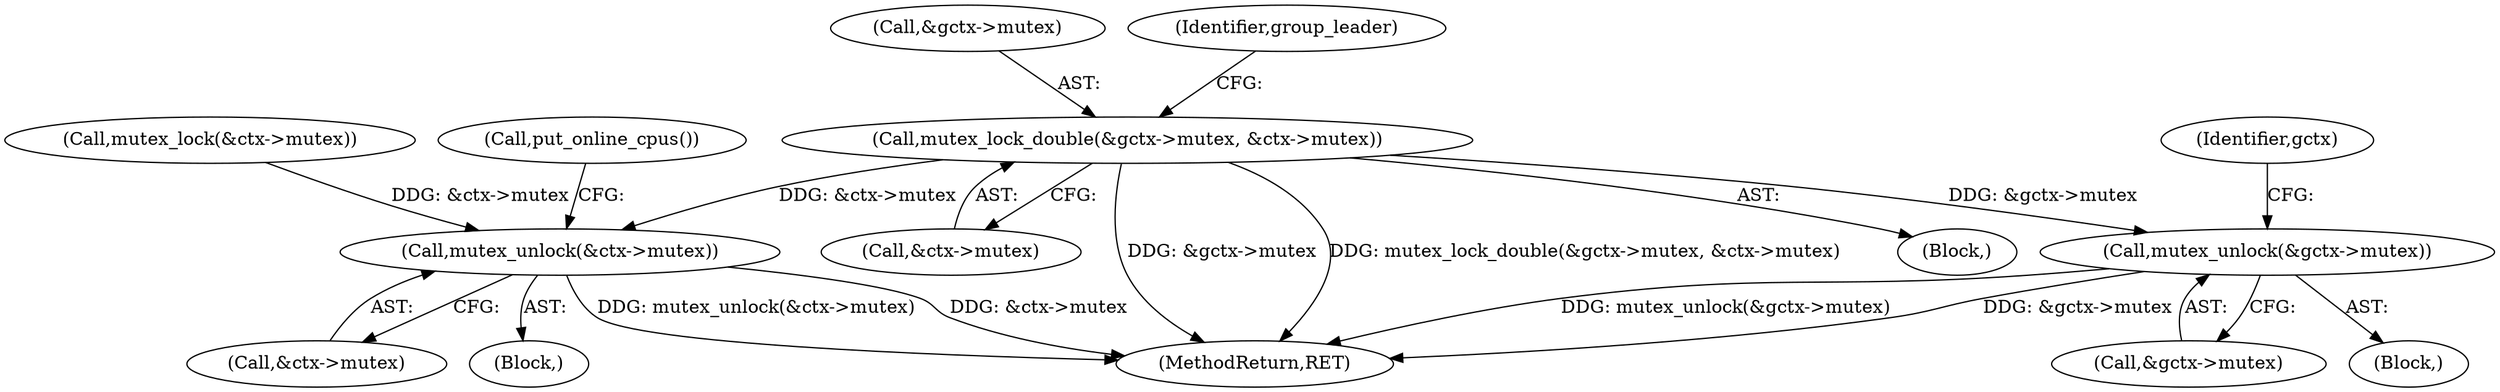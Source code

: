 digraph "0_linux_f63a8daa5812afef4f06c962351687e1ff9ccb2b@API" {
"1000543" [label="(Call,mutex_lock_double(&gctx->mutex, &ctx->mutex))"];
"1000608" [label="(Call,mutex_unlock(&gctx->mutex))"];
"1000615" [label="(Call,mutex_unlock(&ctx->mutex))"];
"1000608" [label="(Call,mutex_unlock(&gctx->mutex))"];
"1000614" [label="(Identifier,gctx)"];
"1000129" [label="(Block,)"];
"1000537" [label="(Block,)"];
"1000616" [label="(Call,&ctx->mutex)"];
"1000548" [label="(Call,&ctx->mutex)"];
"1000679" [label="(MethodReturn,RET)"];
"1000609" [label="(Call,&gctx->mutex)"];
"1000543" [label="(Call,mutex_lock_double(&gctx->mutex, &ctx->mutex))"];
"1000544" [label="(Call,&gctx->mutex)"];
"1000615" [label="(Call,mutex_unlock(&ctx->mutex))"];
"1000620" [label="(Call,put_online_cpus())"];
"1000607" [label="(Block,)"];
"1000553" [label="(Identifier,group_leader)"];
"1000567" [label="(Call,mutex_lock(&ctx->mutex))"];
"1000543" -> "1000537"  [label="AST: "];
"1000543" -> "1000548"  [label="CFG: "];
"1000544" -> "1000543"  [label="AST: "];
"1000548" -> "1000543"  [label="AST: "];
"1000553" -> "1000543"  [label="CFG: "];
"1000543" -> "1000679"  [label="DDG: mutex_lock_double(&gctx->mutex, &ctx->mutex)"];
"1000543" -> "1000679"  [label="DDG: &gctx->mutex"];
"1000543" -> "1000608"  [label="DDG: &gctx->mutex"];
"1000543" -> "1000615"  [label="DDG: &ctx->mutex"];
"1000608" -> "1000607"  [label="AST: "];
"1000608" -> "1000609"  [label="CFG: "];
"1000609" -> "1000608"  [label="AST: "];
"1000614" -> "1000608"  [label="CFG: "];
"1000608" -> "1000679"  [label="DDG: mutex_unlock(&gctx->mutex)"];
"1000608" -> "1000679"  [label="DDG: &gctx->mutex"];
"1000615" -> "1000129"  [label="AST: "];
"1000615" -> "1000616"  [label="CFG: "];
"1000616" -> "1000615"  [label="AST: "];
"1000620" -> "1000615"  [label="CFG: "];
"1000615" -> "1000679"  [label="DDG: &ctx->mutex"];
"1000615" -> "1000679"  [label="DDG: mutex_unlock(&ctx->mutex)"];
"1000567" -> "1000615"  [label="DDG: &ctx->mutex"];
}
